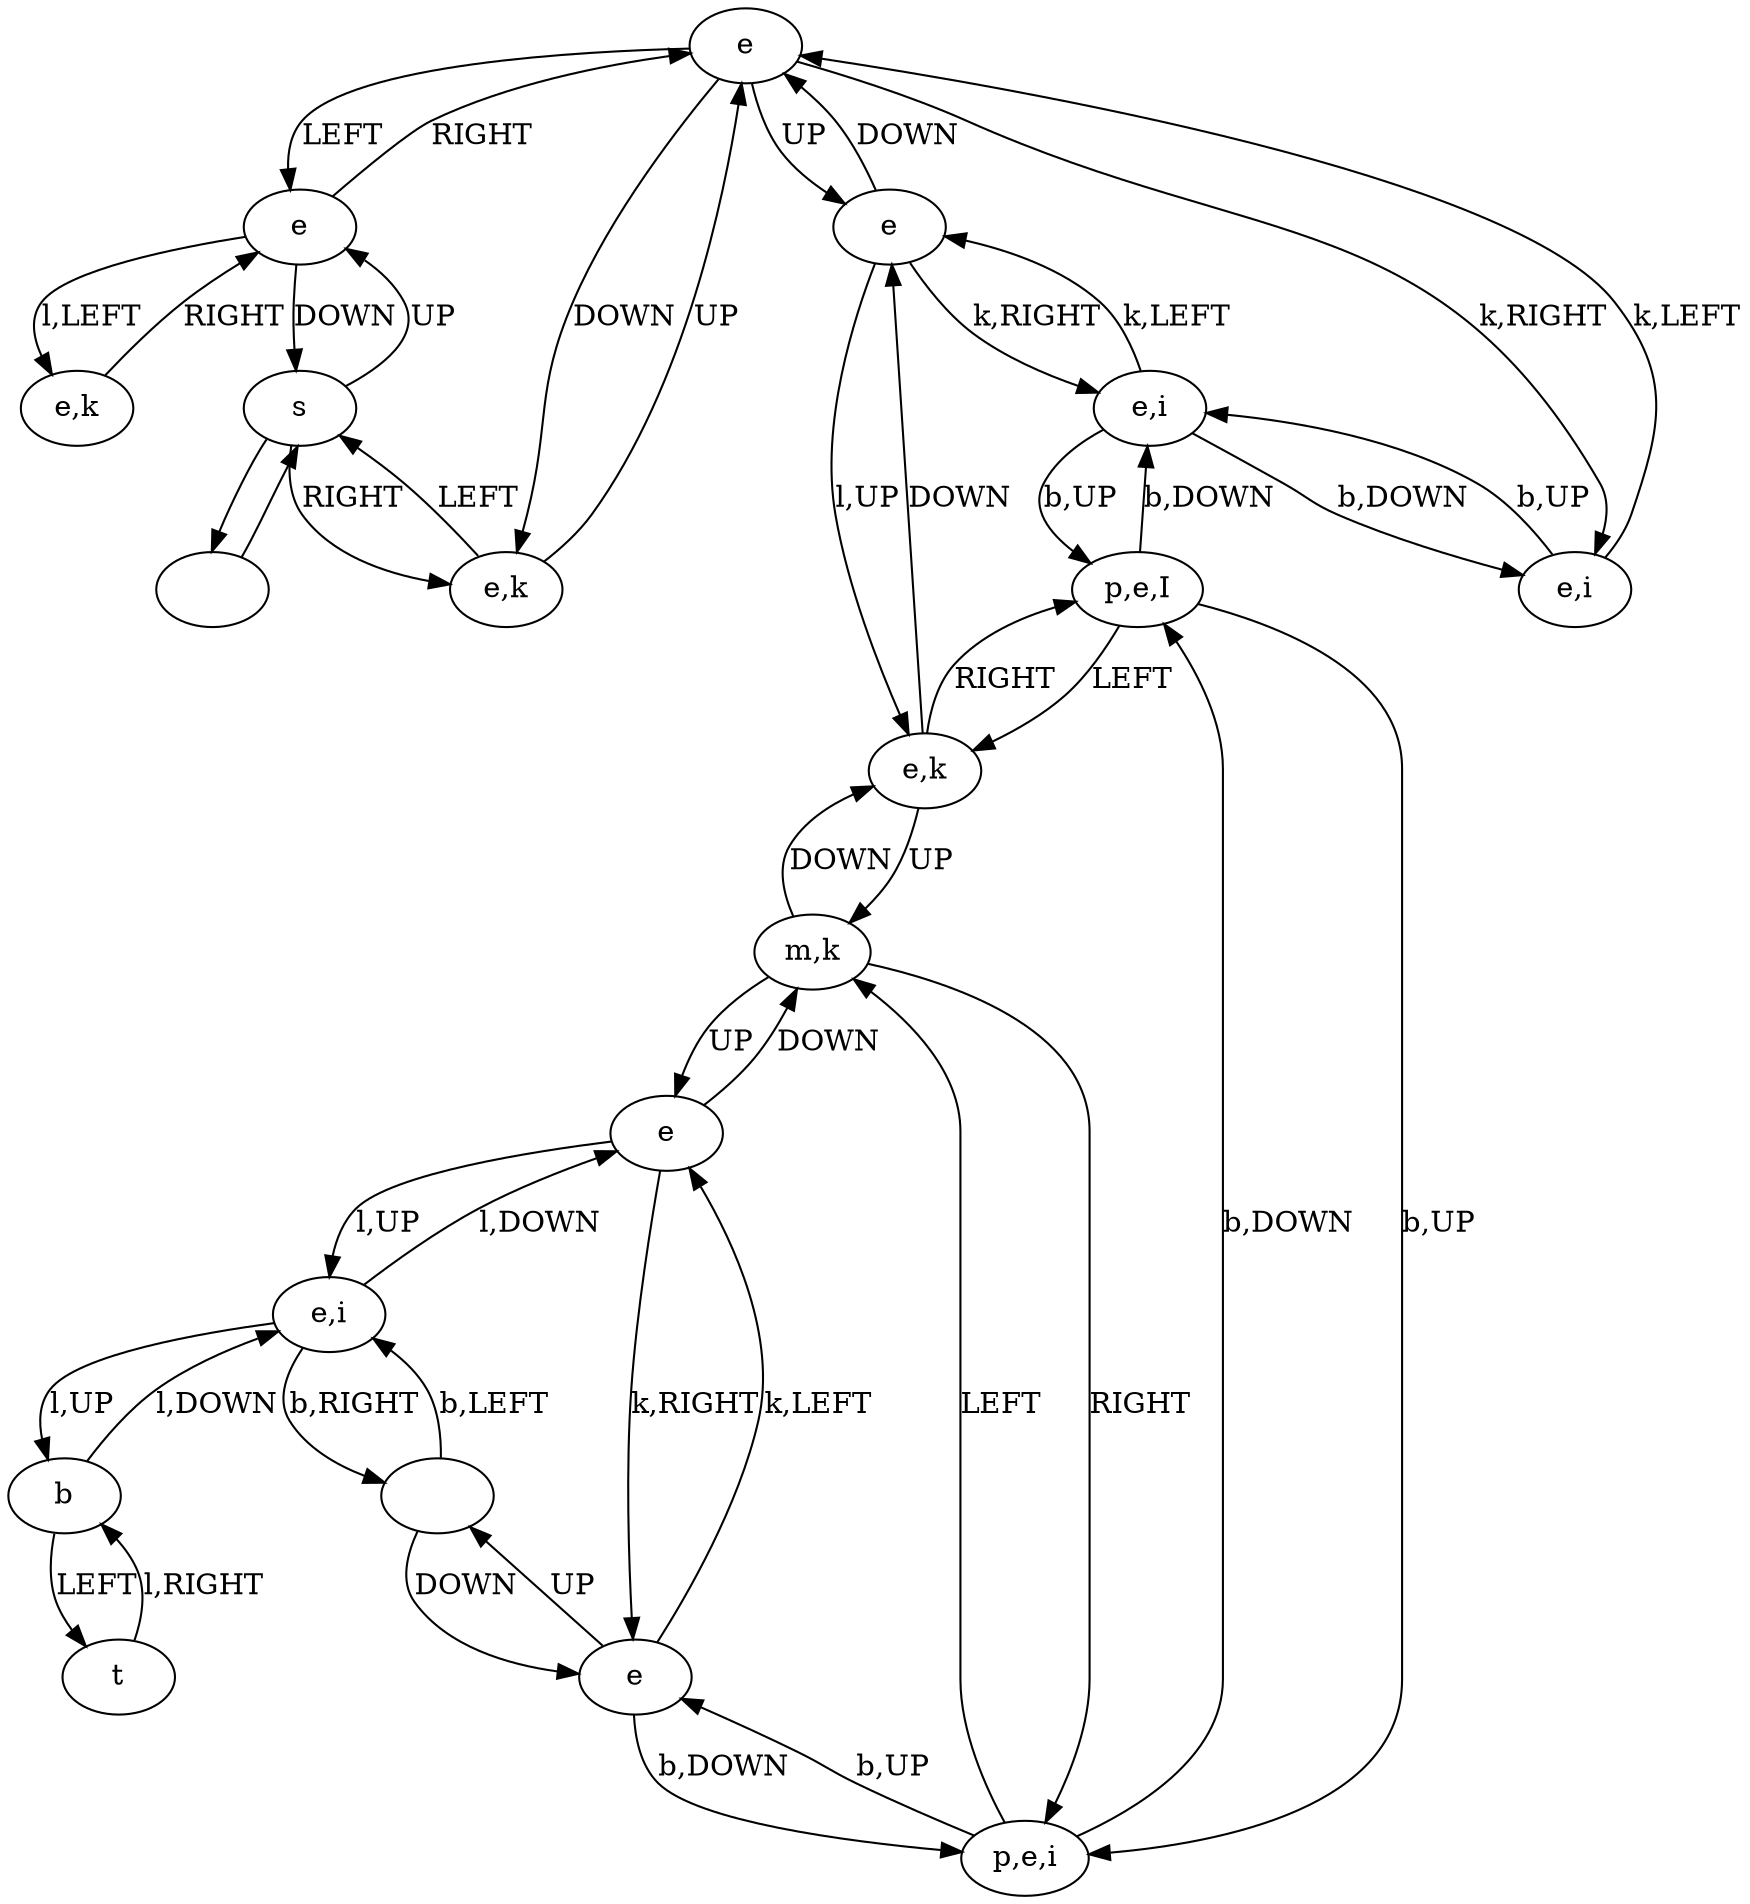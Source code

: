digraph {
0 [label="e"]
1 [label="e"]
2 [label="e"]
3 [label="e,i"]
4 [label="e,k"]
5 [label="e,i"]
6 [label="m,k"]
7 [label="p,e,I"]
8 [label=""]
9 [label="p,e,i"]
10 [label="e"]
11 [label="b"]
12 [label="t"]
13 [label="s"]
14 [label=""]
15 [label="e,k"]
16 [label="e,k"]
17 [label="e,i"]
18 [label="e"]
14 -> 13 [label=""]
13 -> 14 [label=""]
13 -> 16 [label="RIGHT"]
16 -> 13 [label="LEFT"]
16 -> 0 [label="UP"]
0 -> 16 [label="DOWN"]
0 -> 1 [label="LEFT"]
1 -> 0 [label="RIGHT"]
2 -> 0 [label="DOWN"]
0 -> 2 [label="UP"]
7 -> 4 [label="LEFT"]
4 -> 7 [label="RIGHT"]
6 -> 9 [label="RIGHT"]
9 -> 6 [label="LEFT"]
6 -> 18 [label="UP"]
18 -> 6 [label="DOWN"]
10 -> 8 [label="UP"]
8 -> 10 [label="DOWN"]
13 -> 1 [label="UP"]
1 -> 13 [label="DOWN"]
6 -> 4 [label="DOWN"]
4 -> 6 [label="UP"]
3 -> 5 [label="b,UP"]
5 -> 3 [label="b,DOWN"]
5 -> 7 [label="b,UP"]
7 -> 5 [label="b,DOWN"]
7 -> 9 [label="b,UP"]
9 -> 7 [label="b,DOWN"]
9 -> 10 [label="b,UP"]
10 -> 9 [label="b,DOWN"]
15 -> 1 [label="RIGHT"]
1 -> 15 [label="l,LEFT"]
4 -> 2 [label="DOWN"]
2 -> 4 [label="l,UP"]
11 -> 12 [label="LEFT"]
12 -> 11 [label="l,RIGHT"]
18 -> 10 [label="k,RIGHT"]
10 -> 18 [label="k,LEFT"]
2 -> 5 [label="k,RIGHT"]
5 -> 2 [label="k,LEFT"]
0 -> 3 [label="k,RIGHT"]
3 -> 0 [label="k,LEFT"]
8 -> 17 [label="b,LEFT"]
17 -> 8 [label="b,RIGHT"]
11 -> 17 [label="l,DOWN"]
17 -> 11 [label="l,UP"]
17 -> 18 [label="l,DOWN"]
18 -> 17 [label="l,UP"]
}
